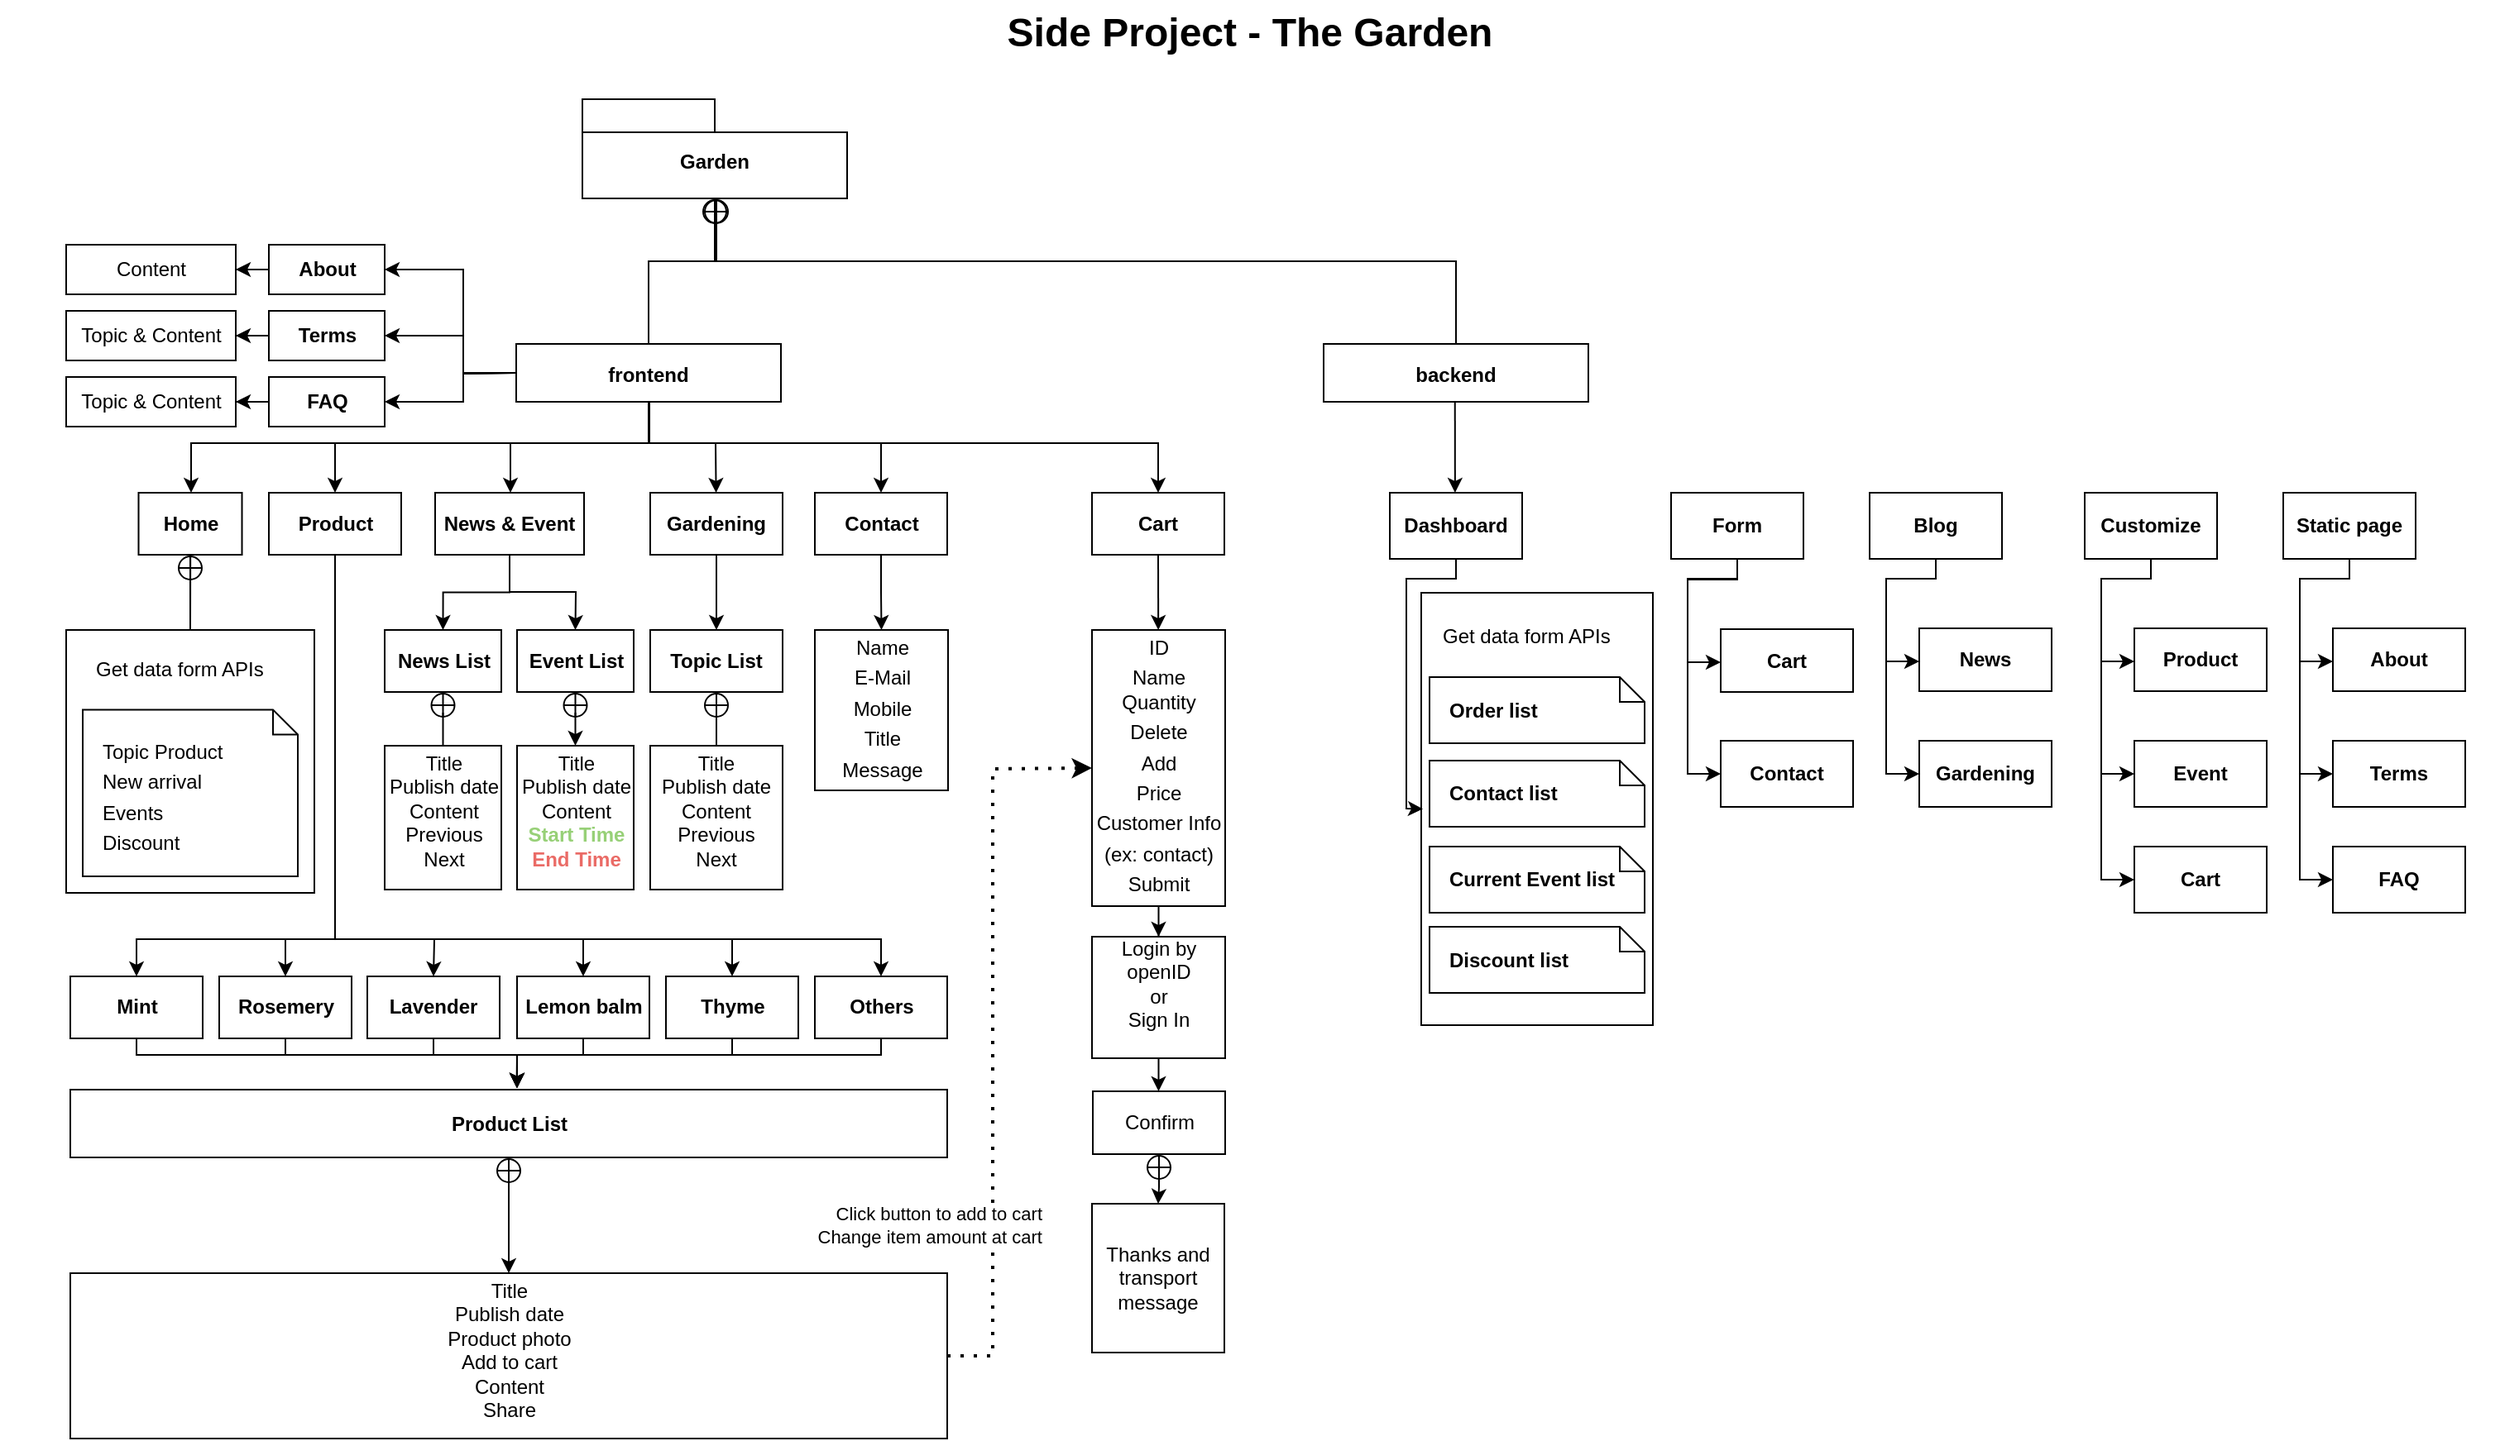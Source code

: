 <mxfile version="20.8.5" type="github">
  <diagram name="Page-1" id="929967ad-93f9-6ef4-fab6-5d389245f69c">
    <mxGraphModel dx="1272" dy="704" grid="1" gridSize="10" guides="1" tooltips="1" connect="1" arrows="1" fold="1" page="1" pageScale="1.5" pageWidth="1169" pageHeight="826" background="none" math="0" shadow="0">
      <root>
        <mxCell id="0" style=";html=1;" />
        <mxCell id="1" style=";html=1;" parent="0" />
        <mxCell id="c9Z2P-Aph-3SfG2yVZ---110" value="" style="rounded=0;whiteSpace=wrap;html=1;fontColor=#000000;" vertex="1" parent="1">
          <mxGeometry x="979" y="398.5" width="140" height="261.5" as="geometry" />
        </mxCell>
        <mxCell id="1672d66443f91eb5-2" value="&lt;br&gt;Garden" style="shape=folder;tabWidth=80;tabHeight=20;tabPosition=left;strokeWidth=1;html=1;whiteSpace=wrap;align=center;fontSize=12;fontStyle=1" parent="1" vertex="1">
          <mxGeometry x="472" y="100" width="160" height="60" as="geometry" />
        </mxCell>
        <mxCell id="1672d66443f91eb5-13" style="edgeStyle=orthogonalEdgeStyle;rounded=0;html=1;jettySize=auto;orthogonalLoop=1;endArrow=circlePlus;endFill=0;" parent="1" source="1672d66443f91eb5-4" target="1672d66443f91eb5-2" edge="1">
          <mxGeometry relative="1" as="geometry">
            <Array as="points">
              <mxPoint x="512" y="198" />
              <mxPoint x="552" y="198" />
            </Array>
          </mxGeometry>
        </mxCell>
        <mxCell id="c9Z2P-Aph-3SfG2yVZ---2" value="" style="edgeStyle=orthogonalEdgeStyle;rounded=0;orthogonalLoop=1;jettySize=auto;html=1;" edge="1" parent="1" target="c9Z2P-Aph-3SfG2yVZ---1">
          <mxGeometry relative="1" as="geometry">
            <mxPoint x="515" y="283" as="sourcePoint" />
            <Array as="points">
              <mxPoint x="512.5" y="283" />
              <mxPoint x="512.5" y="308" />
              <mxPoint x="235.5" y="308" />
            </Array>
          </mxGeometry>
        </mxCell>
        <mxCell id="c9Z2P-Aph-3SfG2yVZ---4" value="" style="edgeStyle=orthogonalEdgeStyle;rounded=0;orthogonalLoop=1;jettySize=auto;html=1;" edge="1" parent="1" source="1672d66443f91eb5-4" target="c9Z2P-Aph-3SfG2yVZ---3">
          <mxGeometry relative="1" as="geometry">
            <Array as="points">
              <mxPoint x="512.5" y="308" />
              <mxPoint x="322.5" y="308" />
            </Array>
          </mxGeometry>
        </mxCell>
        <mxCell id="c9Z2P-Aph-3SfG2yVZ---10" value="" style="edgeStyle=orthogonalEdgeStyle;rounded=0;orthogonalLoop=1;jettySize=auto;html=1;entryX=0.5;entryY=0;entryDx=0;entryDy=0;" edge="1" parent="1" target="c9Z2P-Aph-3SfG2yVZ---5">
          <mxGeometry relative="1" as="geometry">
            <mxPoint x="512" y="259" as="sourcePoint" />
            <mxPoint x="417.5" y="319" as="targetPoint" />
            <Array as="points">
              <mxPoint x="511.5" y="308" />
              <mxPoint x="428.5" y="308" />
              <mxPoint x="428.5" y="338" />
            </Array>
          </mxGeometry>
        </mxCell>
        <mxCell id="c9Z2P-Aph-3SfG2yVZ---73" value="" style="edgeStyle=orthogonalEdgeStyle;rounded=0;orthogonalLoop=1;jettySize=auto;html=1;fontColor=#EA6B66;startArrow=none;startFill=0;endArrow=classic;endFill=1;" edge="1" parent="1" source="1672d66443f91eb5-4" target="c9Z2P-Aph-3SfG2yVZ---72">
          <mxGeometry relative="1" as="geometry">
            <Array as="points">
              <mxPoint x="400" y="265" />
              <mxPoint x="400" y="203" />
            </Array>
          </mxGeometry>
        </mxCell>
        <mxCell id="1672d66443f91eb5-4" value="&lt;p&gt;frontend&lt;/p&gt;" style="shape=rect;html=1;overflow=fill;whiteSpace=wrap;align=center;fontStyle=1" parent="1" vertex="1">
          <mxGeometry x="432" y="248" width="160" height="35" as="geometry" />
        </mxCell>
        <mxCell id="1672d66443f91eb5-15" style="edgeStyle=orthogonalEdgeStyle;rounded=0;html=1;endArrow=circlePlus;endFill=0;jettySize=auto;orthogonalLoop=1;exitX=0.5;exitY=0;exitDx=0;exitDy=0;" parent="1" source="1672d66443f91eb5-5" target="1672d66443f91eb5-2" edge="1">
          <mxGeometry relative="1" as="geometry">
            <Array as="points">
              <mxPoint x="1000" y="198" />
              <mxPoint x="553" y="198" />
            </Array>
          </mxGeometry>
        </mxCell>
        <mxCell id="1672d66443f91eb5-5" value="&lt;p&gt;backend&lt;/p&gt;" style="shape=rect;html=1;overflow=fill;whiteSpace=wrap;align=center;fontStyle=1" parent="1" vertex="1">
          <mxGeometry x="920" y="248" width="160" height="35" as="geometry" />
        </mxCell>
        <mxCell id="1672d66443f91eb5-14" style="edgeStyle=orthogonalEdgeStyle;rounded=0;html=1;endArrow=circlePlus;endFill=0;jettySize=auto;orthogonalLoop=1;entryX=0.5;entryY=1;entryDx=0;entryDy=0;exitX=0.5;exitY=0;exitDx=0;exitDy=0;" parent="1" source="1672d66443f91eb5-10" target="c9Z2P-Aph-3SfG2yVZ---1" edge="1">
          <mxGeometry relative="1" as="geometry">
            <Array as="points">
              <mxPoint x="235.5" y="388" />
            </Array>
          </mxGeometry>
        </mxCell>
        <mxCell id="c9Z2P-Aph-3SfG2yVZ---13" value="" style="edgeStyle=orthogonalEdgeStyle;rounded=0;orthogonalLoop=1;jettySize=auto;html=1;endArrow=none;endFill=0;" edge="1" parent="1" source="1672d66443f91eb5-10" target="c9Z2P-Aph-3SfG2yVZ---1">
          <mxGeometry relative="1" as="geometry" />
        </mxCell>
        <mxCell id="1672d66443f91eb5-10" value="&lt;p style=&quot;margin: 0px ; margin-top: 4px ; text-align: center&quot;&gt;&lt;br&gt;&lt;/p&gt;" style="shape=rect;html=1;overflow=fill;whiteSpace=wrap;" parent="1" vertex="1">
          <mxGeometry x="160" y="421" width="150" height="159" as="geometry" />
        </mxCell>
        <mxCell id="1672d66443f91eb5-11" value="&lt;b&gt;Contact list&lt;/b&gt;" style="shape=note;size=15;align=left;spacingLeft=10;html=1;whiteSpace=wrap;strokeWidth=1;fontSize=12;" parent="1" vertex="1">
          <mxGeometry x="984" y="500" width="130" height="40" as="geometry" />
        </mxCell>
        <mxCell id="1672d66443f91eb5-12" value="&lt;b&gt;Order list&lt;/b&gt;" style="shape=note;size=15;align=left;spacingLeft=10;html=1;whiteSpace=wrap;strokeWidth=1;fontSize=12;" parent="1" vertex="1">
          <mxGeometry x="984" y="449.5" width="130" height="40" as="geometry" />
        </mxCell>
        <mxCell id="1672d66443f91eb5-23" value="Side Project - The Garden" style="text;strokeColor=none;fillColor=none;html=1;fontSize=24;fontStyle=1;verticalAlign=middle;align=center;" parent="1" vertex="1">
          <mxGeometry x="120" y="40" width="1510" height="40" as="geometry" />
        </mxCell>
        <mxCell id="c9Z2P-Aph-3SfG2yVZ---14" value="" style="edgeStyle=orthogonalEdgeStyle;rounded=0;orthogonalLoop=1;jettySize=auto;html=1;endArrow=none;endFill=0;" edge="1" parent="1" source="c9Z2P-Aph-3SfG2yVZ---1" target="1672d66443f91eb5-10">
          <mxGeometry relative="1" as="geometry" />
        </mxCell>
        <mxCell id="c9Z2P-Aph-3SfG2yVZ---1" value="Home" style="whiteSpace=wrap;html=1;fontStyle=1;" vertex="1" parent="1">
          <mxGeometry x="203.75" y="338" width="62.5" height="37.5" as="geometry" />
        </mxCell>
        <mxCell id="c9Z2P-Aph-3SfG2yVZ---3" value="Product" style="whiteSpace=wrap;html=1;fontStyle=1;" vertex="1" parent="1">
          <mxGeometry x="282.5" y="338" width="80" height="37.5" as="geometry" />
        </mxCell>
        <mxCell id="c9Z2P-Aph-3SfG2yVZ---23" value="" style="edgeStyle=orthogonalEdgeStyle;rounded=0;orthogonalLoop=1;jettySize=auto;html=1;startArrow=none;startFill=0;endArrow=classic;endFill=1;entryX=0.5;entryY=0;entryDx=0;entryDy=0;" edge="1" parent="1" source="c9Z2P-Aph-3SfG2yVZ---5" target="c9Z2P-Aph-3SfG2yVZ---21">
          <mxGeometry relative="1" as="geometry" />
        </mxCell>
        <mxCell id="c9Z2P-Aph-3SfG2yVZ---5" value="&lt;b&gt;News &amp;amp; Event&lt;/b&gt;" style="rounded=0;whiteSpace=wrap;html=1;" vertex="1" parent="1">
          <mxGeometry x="383" y="338" width="90" height="37.5" as="geometry" />
        </mxCell>
        <mxCell id="c9Z2P-Aph-3SfG2yVZ---11" value="&lt;p style=&quot;margin: 4px 0px 0px;&quot;&gt;&lt;/p&gt;&lt;span style=&quot;background-color: initial;&quot;&gt;&lt;div style=&quot;text-align: center;&quot;&gt;&lt;span style=&quot;background-color: initial;&quot;&gt;Title&lt;/span&gt;&lt;/div&gt;&lt;/span&gt;&lt;span style=&quot;background-color: initial;&quot;&gt;&lt;div style=&quot;text-align: center;&quot;&gt;&lt;span style=&quot;background-color: initial;&quot;&gt;Publish date&lt;/span&gt;&lt;/div&gt;&lt;/span&gt;&lt;span style=&quot;background-color: initial;&quot;&gt;&lt;div style=&quot;text-align: center;&quot;&gt;&lt;span style=&quot;background-color: initial;&quot;&gt;Content&lt;/span&gt;&lt;/div&gt;&lt;/span&gt;&lt;div style=&quot;text-align: center;&quot;&gt;Previous&lt;br&gt;&lt;/div&gt;&lt;div style=&quot;text-align: center;&quot;&gt;Next&lt;br&gt;&lt;/div&gt;&lt;p&gt;&lt;/p&gt;" style="shape=rect;html=1;overflow=fill;whiteSpace=wrap;align=left;" vertex="1" parent="1">
          <mxGeometry x="352.5" y="491" width="70.5" height="87" as="geometry" />
        </mxCell>
        <mxCell id="c9Z2P-Aph-3SfG2yVZ---17" value="&lt;b&gt;Gardening&lt;/b&gt;" style="rounded=0;whiteSpace=wrap;html=1;" vertex="1" parent="1">
          <mxGeometry x="513" y="338" width="80" height="37.5" as="geometry" />
        </mxCell>
        <mxCell id="c9Z2P-Aph-3SfG2yVZ---25" value="" style="edgeStyle=orthogonalEdgeStyle;rounded=0;orthogonalLoop=1;jettySize=auto;html=1;startArrow=circlePlus;startFill=0;endArrow=none;endFill=0;" edge="1" parent="1" source="c9Z2P-Aph-3SfG2yVZ---21" target="c9Z2P-Aph-3SfG2yVZ---11">
          <mxGeometry relative="1" as="geometry" />
        </mxCell>
        <mxCell id="c9Z2P-Aph-3SfG2yVZ---21" value="&lt;b&gt;News List&lt;/b&gt;" style="rounded=0;whiteSpace=wrap;html=1;" vertex="1" parent="1">
          <mxGeometry x="352.5" y="421" width="70.5" height="37.5" as="geometry" />
        </mxCell>
        <mxCell id="c9Z2P-Aph-3SfG2yVZ---36" value="" style="edgeStyle=orthogonalEdgeStyle;rounded=0;orthogonalLoop=1;jettySize=auto;html=1;startArrow=circlePlus;startFill=0;endArrow=classic;endFill=1;" edge="1" parent="1" source="c9Z2P-Aph-3SfG2yVZ---22" target="c9Z2P-Aph-3SfG2yVZ---35">
          <mxGeometry relative="1" as="geometry" />
        </mxCell>
        <mxCell id="c9Z2P-Aph-3SfG2yVZ---22" value="&lt;b&gt;Event List&lt;/b&gt;" style="rounded=0;whiteSpace=wrap;html=1;" vertex="1" parent="1">
          <mxGeometry x="432.5" y="421" width="70.5" height="37.5" as="geometry" />
        </mxCell>
        <mxCell id="c9Z2P-Aph-3SfG2yVZ---24" value="" style="endArrow=classic;html=1;rounded=0;exitX=0.5;exitY=1;exitDx=0;exitDy=0;entryX=0.5;entryY=0;entryDx=0;entryDy=0;" edge="1" parent="1" target="c9Z2P-Aph-3SfG2yVZ---22">
          <mxGeometry width="50" height="50" relative="1" as="geometry">
            <mxPoint x="428" y="379.5" as="sourcePoint" />
            <mxPoint x="583" y="408" as="targetPoint" />
            <Array as="points">
              <mxPoint x="428" y="398" />
              <mxPoint x="468" y="398" />
            </Array>
          </mxGeometry>
        </mxCell>
        <mxCell id="c9Z2P-Aph-3SfG2yVZ---63" value="" style="edgeStyle=orthogonalEdgeStyle;rounded=0;orthogonalLoop=1;jettySize=auto;html=1;fontColor=#EA6B66;startArrow=none;startFill=0;endArrow=classic;endFill=1;" edge="1" parent="1" source="c9Z2P-Aph-3SfG2yVZ---27" target="c9Z2P-Aph-3SfG2yVZ---62">
          <mxGeometry relative="1" as="geometry" />
        </mxCell>
        <mxCell id="c9Z2P-Aph-3SfG2yVZ---27" value="&lt;b&gt;Contact&lt;/b&gt;" style="rounded=0;whiteSpace=wrap;html=1;" vertex="1" parent="1">
          <mxGeometry x="612.5" y="338" width="80" height="37.5" as="geometry" />
        </mxCell>
        <mxCell id="c9Z2P-Aph-3SfG2yVZ---30" value="&lt;b&gt;Mint&lt;/b&gt;" style="rounded=0;whiteSpace=wrap;html=1;" vertex="1" parent="1">
          <mxGeometry x="162.5" y="630.5" width="80" height="37.5" as="geometry" />
        </mxCell>
        <mxCell id="c9Z2P-Aph-3SfG2yVZ---31" value="" style="endArrow=classic;html=1;rounded=0;endFill=1;entryX=0.5;entryY=0;entryDx=0;entryDy=0;" edge="1" parent="1" target="c9Z2P-Aph-3SfG2yVZ---30">
          <mxGeometry width="50" height="50" relative="1" as="geometry">
            <mxPoint x="322.5" y="378" as="sourcePoint" />
            <mxPoint x="512.5" y="708" as="targetPoint" />
            <Array as="points">
              <mxPoint x="322.5" y="608" />
              <mxPoint x="202.5" y="608" />
            </Array>
          </mxGeometry>
        </mxCell>
        <mxCell id="c9Z2P-Aph-3SfG2yVZ---33" value="&lt;b&gt;Rosemery&lt;/b&gt;" style="rounded=0;whiteSpace=wrap;html=1;" vertex="1" parent="1">
          <mxGeometry x="252.5" y="630.5" width="80" height="37.5" as="geometry" />
        </mxCell>
        <mxCell id="c9Z2P-Aph-3SfG2yVZ---34" value="&lt;b&gt;Lavender&lt;/b&gt;" style="rounded=0;whiteSpace=wrap;html=1;" vertex="1" parent="1">
          <mxGeometry x="342" y="630.5" width="80" height="37.5" as="geometry" />
        </mxCell>
        <mxCell id="c9Z2P-Aph-3SfG2yVZ---35" value="&lt;p style=&quot;margin: 4px 0px 0px;&quot;&gt;&lt;/p&gt;&lt;span style=&quot;background-color: initial;&quot;&gt;&lt;div style=&quot;text-align: center;&quot;&gt;&lt;span style=&quot;background-color: initial;&quot;&gt;Title&lt;/span&gt;&lt;/div&gt;&lt;/span&gt;&lt;span style=&quot;background-color: initial;&quot;&gt;&lt;div style=&quot;text-align: center;&quot;&gt;&lt;span style=&quot;background-color: initial;&quot;&gt;Publish date&lt;/span&gt;&lt;/div&gt;&lt;/span&gt;&lt;span style=&quot;background-color: initial;&quot;&gt;&lt;div style=&quot;text-align: center;&quot;&gt;&lt;span style=&quot;background-color: initial;&quot;&gt;Content&lt;/span&gt;&lt;/div&gt;&lt;/span&gt;&lt;div style=&quot;text-align: center;&quot;&gt;&lt;b&gt;&lt;font color=&quot;#97d077&quot;&gt;Start Time&lt;/font&gt;&lt;/b&gt;&lt;/div&gt;&lt;div style=&quot;text-align: center;&quot;&gt;&lt;font color=&quot;#ea6b66&quot;&gt;&lt;b&gt;End Time&lt;/b&gt;&lt;/font&gt;&lt;/div&gt;&lt;p&gt;&lt;/p&gt;" style="shape=rect;html=1;overflow=fill;whiteSpace=wrap;align=left;" vertex="1" parent="1">
          <mxGeometry x="432.5" y="491" width="70.5" height="87" as="geometry" />
        </mxCell>
        <mxCell id="c9Z2P-Aph-3SfG2yVZ---37" value="" style="endArrow=classic;html=1;rounded=0;entryX=0.5;entryY=0;entryDx=0;entryDy=0;" edge="1" parent="1" target="c9Z2P-Aph-3SfG2yVZ---33">
          <mxGeometry width="50" height="50" relative="1" as="geometry">
            <mxPoint x="322.5" y="378" as="sourcePoint" />
            <mxPoint x="422.5" y="488" as="targetPoint" />
            <Array as="points">
              <mxPoint x="322.5" y="608" />
              <mxPoint x="292.5" y="608" />
            </Array>
          </mxGeometry>
        </mxCell>
        <mxCell id="c9Z2P-Aph-3SfG2yVZ---38" value="&lt;b&gt;Lemon balm&lt;/b&gt;" style="rounded=0;whiteSpace=wrap;html=1;" vertex="1" parent="1">
          <mxGeometry x="432.5" y="630.5" width="80" height="37.5" as="geometry" />
        </mxCell>
        <mxCell id="c9Z2P-Aph-3SfG2yVZ---39" value="" style="endArrow=classic;html=1;rounded=0;fontColor=#EA6B66;exitX=0.5;exitY=1;exitDx=0;exitDy=0;entryX=0.5;entryY=0;entryDx=0;entryDy=0;" edge="1" parent="1" source="c9Z2P-Aph-3SfG2yVZ---3" target="c9Z2P-Aph-3SfG2yVZ---34">
          <mxGeometry width="50" height="50" relative="1" as="geometry">
            <mxPoint x="582.5" y="588" as="sourcePoint" />
            <mxPoint x="632.5" y="538" as="targetPoint" />
            <Array as="points">
              <mxPoint x="322.5" y="608" />
              <mxPoint x="382.5" y="608" />
            </Array>
          </mxGeometry>
        </mxCell>
        <mxCell id="c9Z2P-Aph-3SfG2yVZ---40" value="" style="endArrow=classic;html=1;rounded=0;fontColor=#EA6B66;entryX=0.5;entryY=0;entryDx=0;entryDy=0;exitX=0.5;exitY=1;exitDx=0;exitDy=0;" edge="1" parent="1" source="c9Z2P-Aph-3SfG2yVZ---3" target="c9Z2P-Aph-3SfG2yVZ---38">
          <mxGeometry width="50" height="50" relative="1" as="geometry">
            <mxPoint x="532.5" y="738" as="sourcePoint" />
            <mxPoint x="582.5" y="688" as="targetPoint" />
            <Array as="points">
              <mxPoint x="322.5" y="608" />
              <mxPoint x="472.5" y="608" />
            </Array>
          </mxGeometry>
        </mxCell>
        <mxCell id="c9Z2P-Aph-3SfG2yVZ---41" value="&lt;p style=&quot;margin: 4px 0px 0px;&quot;&gt;&lt;/p&gt;&lt;span style=&quot;background-color: initial;&quot;&gt;&lt;div style=&quot;text-align: center;&quot;&gt;&lt;span style=&quot;background-color: initial;&quot;&gt;Title&lt;/span&gt;&lt;/div&gt;&lt;/span&gt;&lt;span style=&quot;background-color: initial;&quot;&gt;&lt;div style=&quot;text-align: center;&quot;&gt;&lt;span style=&quot;background-color: initial;&quot;&gt;Publish date&lt;/span&gt;&lt;/div&gt;&lt;/span&gt;&lt;div style=&quot;border-color: var(--border-color); text-align: center;&quot;&gt;Product photo&lt;/div&gt;&lt;div style=&quot;border-color: var(--border-color); text-align: center;&quot;&gt;Add to cart&lt;/div&gt;&lt;span style=&quot;background-color: initial;&quot;&gt;&lt;div style=&quot;text-align: center;&quot;&gt;&lt;span style=&quot;background-color: initial;&quot;&gt;Content&lt;/span&gt;&lt;/div&gt;&lt;div style=&quot;text-align: center;&quot;&gt;&lt;span style=&quot;background-color: initial;&quot;&gt;Share&lt;/span&gt;&lt;/div&gt;&lt;/span&gt;&lt;p&gt;&lt;/p&gt;" style="shape=rect;html=1;overflow=fill;whiteSpace=wrap;align=left;" vertex="1" parent="1">
          <mxGeometry x="162.5" y="810" width="530" height="100" as="geometry" />
        </mxCell>
        <mxCell id="c9Z2P-Aph-3SfG2yVZ---59" value="" style="edgeStyle=orthogonalEdgeStyle;rounded=0;orthogonalLoop=1;jettySize=auto;html=1;fontColor=#EA6B66;startArrow=circlePlus;startFill=0;endArrow=classic;endFill=1;" edge="1" parent="1" source="c9Z2P-Aph-3SfG2yVZ---42" target="c9Z2P-Aph-3SfG2yVZ---41">
          <mxGeometry relative="1" as="geometry" />
        </mxCell>
        <mxCell id="c9Z2P-Aph-3SfG2yVZ---42" value="&lt;b&gt;Product List&lt;/b&gt;" style="rounded=0;whiteSpace=wrap;html=1;" vertex="1" parent="1">
          <mxGeometry x="162.5" y="699" width="530" height="41" as="geometry" />
        </mxCell>
        <mxCell id="c9Z2P-Aph-3SfG2yVZ---43" value="" style="endArrow=classic;html=1;rounded=0;fontColor=#EA6B66;exitX=0.5;exitY=1;exitDx=0;exitDy=0;" edge="1" parent="1" source="c9Z2P-Aph-3SfG2yVZ---30">
          <mxGeometry width="50" height="50" relative="1" as="geometry">
            <mxPoint x="562.5" y="618" as="sourcePoint" />
            <mxPoint x="432.5" y="698" as="targetPoint" />
            <Array as="points">
              <mxPoint x="202.5" y="678" />
              <mxPoint x="432.5" y="678" />
            </Array>
          </mxGeometry>
        </mxCell>
        <mxCell id="c9Z2P-Aph-3SfG2yVZ---44" value="" style="endArrow=classic;html=1;rounded=0;fontColor=#EA6B66;exitX=0.5;exitY=1;exitDx=0;exitDy=0;" edge="1" parent="1" source="c9Z2P-Aph-3SfG2yVZ---33">
          <mxGeometry width="50" height="50" relative="1" as="geometry">
            <mxPoint x="632.5" y="598" as="sourcePoint" />
            <mxPoint x="432.5" y="698" as="targetPoint" />
            <Array as="points">
              <mxPoint x="292.5" y="678" />
              <mxPoint x="432.5" y="678" />
            </Array>
          </mxGeometry>
        </mxCell>
        <mxCell id="c9Z2P-Aph-3SfG2yVZ---45" value="&lt;b&gt;Thyme&lt;/b&gt;" style="rounded=0;whiteSpace=wrap;html=1;" vertex="1" parent="1">
          <mxGeometry x="522.5" y="630.5" width="80" height="37.5" as="geometry" />
        </mxCell>
        <mxCell id="c9Z2P-Aph-3SfG2yVZ---46" value="&lt;b&gt;Others&lt;/b&gt;" style="rounded=0;whiteSpace=wrap;html=1;" vertex="1" parent="1">
          <mxGeometry x="612.5" y="630.5" width="80" height="37.5" as="geometry" />
        </mxCell>
        <mxCell id="c9Z2P-Aph-3SfG2yVZ---47" value="" style="endArrow=classic;html=1;rounded=0;fontColor=#EA6B66;exitX=0.5;exitY=1;exitDx=0;exitDy=0;" edge="1" parent="1" source="c9Z2P-Aph-3SfG2yVZ---34">
          <mxGeometry width="50" height="50" relative="1" as="geometry">
            <mxPoint x="382.5" y="668" as="sourcePoint" />
            <mxPoint x="432.5" y="698" as="targetPoint" />
            <Array as="points">
              <mxPoint x="382" y="678" />
              <mxPoint x="432.5" y="678" />
            </Array>
          </mxGeometry>
        </mxCell>
        <mxCell id="c9Z2P-Aph-3SfG2yVZ---48" value="" style="endArrow=classic;html=1;rounded=0;fontColor=#EA6B66;exitX=0.5;exitY=1;exitDx=0;exitDy=0;" edge="1" parent="1" source="c9Z2P-Aph-3SfG2yVZ---38">
          <mxGeometry width="50" height="50" relative="1" as="geometry">
            <mxPoint x="932.5" y="728" as="sourcePoint" />
            <mxPoint x="432.5" y="698" as="targetPoint" />
            <Array as="points">
              <mxPoint x="472.5" y="678" />
              <mxPoint x="432.5" y="678" />
            </Array>
          </mxGeometry>
        </mxCell>
        <mxCell id="c9Z2P-Aph-3SfG2yVZ---49" value="" style="endArrow=classic;html=1;rounded=0;fontColor=#EA6B66;exitX=0.5;exitY=1;exitDx=0;exitDy=0;entryX=0.509;entryY=-0.027;entryDx=0;entryDy=0;entryPerimeter=0;" edge="1" parent="1" source="c9Z2P-Aph-3SfG2yVZ---45" target="c9Z2P-Aph-3SfG2yVZ---42">
          <mxGeometry width="50" height="50" relative="1" as="geometry">
            <mxPoint x="562.5" y="728" as="sourcePoint" />
            <mxPoint x="612.5" y="678" as="targetPoint" />
            <Array as="points">
              <mxPoint x="562.5" y="678" />
              <mxPoint x="432.5" y="678" />
            </Array>
          </mxGeometry>
        </mxCell>
        <mxCell id="c9Z2P-Aph-3SfG2yVZ---50" value="" style="endArrow=classic;html=1;rounded=0;fontColor=#EA6B66;exitX=0.5;exitY=1;exitDx=0;exitDy=0;" edge="1" parent="1" source="c9Z2P-Aph-3SfG2yVZ---46">
          <mxGeometry width="50" height="50" relative="1" as="geometry">
            <mxPoint x="652.5" y="668" as="sourcePoint" />
            <mxPoint x="432.5" y="698" as="targetPoint" />
            <Array as="points">
              <mxPoint x="652.5" y="678" />
              <mxPoint x="562.5" y="678" />
              <mxPoint x="432.5" y="678" />
            </Array>
          </mxGeometry>
        </mxCell>
        <mxCell id="c9Z2P-Aph-3SfG2yVZ---52" value="" style="endArrow=classic;html=1;rounded=0;fontColor=#EA6B66;exitX=0.5;exitY=1;exitDx=0;exitDy=0;entryX=0.5;entryY=0;entryDx=0;entryDy=0;" edge="1" parent="1" source="c9Z2P-Aph-3SfG2yVZ---3" target="c9Z2P-Aph-3SfG2yVZ---45">
          <mxGeometry width="50" height="50" relative="1" as="geometry">
            <mxPoint x="652.5" y="568" as="sourcePoint" />
            <mxPoint x="702.5" y="518" as="targetPoint" />
            <Array as="points">
              <mxPoint x="322.5" y="608" />
              <mxPoint x="562.5" y="608" />
            </Array>
          </mxGeometry>
        </mxCell>
        <mxCell id="c9Z2P-Aph-3SfG2yVZ---53" value="" style="endArrow=classic;html=1;rounded=0;fontColor=#EA6B66;exitX=0.5;exitY=1;exitDx=0;exitDy=0;entryX=0.5;entryY=0;entryDx=0;entryDy=0;" edge="1" parent="1" source="c9Z2P-Aph-3SfG2yVZ---3" target="c9Z2P-Aph-3SfG2yVZ---46">
          <mxGeometry width="50" height="50" relative="1" as="geometry">
            <mxPoint x="772.5" y="598" as="sourcePoint" />
            <mxPoint x="822.5" y="548" as="targetPoint" />
            <Array as="points">
              <mxPoint x="322.5" y="608" />
              <mxPoint x="652.5" y="608" />
            </Array>
          </mxGeometry>
        </mxCell>
        <mxCell id="c9Z2P-Aph-3SfG2yVZ---54" value="&lt;p style=&quot;margin: 4px 0px 0px;&quot;&gt;&lt;/p&gt;&lt;span style=&quot;background-color: initial;&quot;&gt;&lt;div style=&quot;text-align: center;&quot;&gt;&lt;span style=&quot;background-color: initial;&quot;&gt;Title&lt;/span&gt;&lt;/div&gt;&lt;/span&gt;&lt;span style=&quot;background-color: initial;&quot;&gt;&lt;div style=&quot;text-align: center;&quot;&gt;&lt;span style=&quot;background-color: initial;&quot;&gt;Publish date&lt;/span&gt;&lt;/div&gt;&lt;/span&gt;&lt;span style=&quot;background-color: initial;&quot;&gt;&lt;div style=&quot;text-align: center;&quot;&gt;&lt;span style=&quot;background-color: initial;&quot;&gt;Content&lt;/span&gt;&lt;/div&gt;&lt;/span&gt;&lt;div style=&quot;text-align: center;&quot;&gt;Previous&lt;br&gt;&lt;/div&gt;&lt;div style=&quot;text-align: center;&quot;&gt;Next&lt;br&gt;&lt;/div&gt;&lt;p&gt;&lt;/p&gt;" style="shape=rect;html=1;overflow=fill;whiteSpace=wrap;align=left;" vertex="1" parent="1">
          <mxGeometry x="513" y="491" width="80" height="87" as="geometry" />
        </mxCell>
        <mxCell id="c9Z2P-Aph-3SfG2yVZ---55" value="" style="edgeStyle=orthogonalEdgeStyle;rounded=0;orthogonalLoop=1;jettySize=auto;html=1;startArrow=circlePlus;startFill=0;endArrow=none;endFill=0;" edge="1" parent="1" source="c9Z2P-Aph-3SfG2yVZ---56" target="c9Z2P-Aph-3SfG2yVZ---54">
          <mxGeometry relative="1" as="geometry" />
        </mxCell>
        <mxCell id="c9Z2P-Aph-3SfG2yVZ---56" value="&lt;b&gt;Topic List&lt;/b&gt;" style="rounded=0;whiteSpace=wrap;html=1;" vertex="1" parent="1">
          <mxGeometry x="513" y="421" width="80" height="37.5" as="geometry" />
        </mxCell>
        <mxCell id="c9Z2P-Aph-3SfG2yVZ---60" value="" style="endArrow=classic;html=1;rounded=0;fontColor=#EA6B66;exitX=0.5;exitY=1;exitDx=0;exitDy=0;entryX=0.5;entryY=0;entryDx=0;entryDy=0;" edge="1" parent="1" source="c9Z2P-Aph-3SfG2yVZ---17" target="c9Z2P-Aph-3SfG2yVZ---56">
          <mxGeometry width="50" height="50" relative="1" as="geometry">
            <mxPoint x="653" y="468" as="sourcePoint" />
            <mxPoint x="703" y="418" as="targetPoint" />
          </mxGeometry>
        </mxCell>
        <mxCell id="c9Z2P-Aph-3SfG2yVZ---61" value="" style="endArrow=classic;html=1;rounded=0;fontColor=#EA6B66;exitX=0.5;exitY=1;exitDx=0;exitDy=0;" edge="1" parent="1" source="1672d66443f91eb5-4" target="c9Z2P-Aph-3SfG2yVZ---17">
          <mxGeometry width="50" height="50" relative="1" as="geometry">
            <mxPoint x="672.5" y="488" as="sourcePoint" />
            <mxPoint x="722.5" y="438" as="targetPoint" />
            <Array as="points">
              <mxPoint x="512.5" y="308" />
              <mxPoint x="552.5" y="308" />
            </Array>
          </mxGeometry>
        </mxCell>
        <mxCell id="c9Z2P-Aph-3SfG2yVZ---62" value="&lt;p style=&quot;margin: 0px ; margin-top: 4px ; text-align: center&quot;&gt;Name&lt;/p&gt;&lt;p style=&quot;margin: 0px ; margin-top: 4px ; text-align: center&quot;&gt;E-Mail&lt;/p&gt;&lt;p style=&quot;margin: 0px ; margin-top: 4px ; text-align: center&quot;&gt;Mobile&lt;/p&gt;&lt;p style=&quot;margin: 0px ; margin-top: 4px ; text-align: center&quot;&gt;Title&lt;/p&gt;&lt;p style=&quot;margin: 0px ; margin-top: 4px ; text-align: center&quot;&gt;Message&lt;/p&gt;" style="shape=rect;html=1;overflow=fill;whiteSpace=wrap;" vertex="1" parent="1">
          <mxGeometry x="612.5" y="421" width="80.5" height="97" as="geometry" />
        </mxCell>
        <mxCell id="c9Z2P-Aph-3SfG2yVZ---64" value="" style="endArrow=classic;html=1;rounded=0;fontColor=#EA6B66;exitX=0.5;exitY=1;exitDx=0;exitDy=0;" edge="1" parent="1" source="1672d66443f91eb5-4" target="c9Z2P-Aph-3SfG2yVZ---27">
          <mxGeometry width="50" height="50" relative="1" as="geometry">
            <mxPoint x="722.5" y="578" as="sourcePoint" />
            <mxPoint x="772.5" y="528" as="targetPoint" />
            <Array as="points">
              <mxPoint x="512.5" y="308" />
              <mxPoint x="652.5" y="308" />
            </Array>
          </mxGeometry>
        </mxCell>
        <mxCell id="c9Z2P-Aph-3SfG2yVZ---65" value="&lt;b&gt;Cart&lt;/b&gt;" style="rounded=0;whiteSpace=wrap;html=1;" vertex="1" parent="1">
          <mxGeometry x="780" y="338" width="80" height="37.5" as="geometry" />
        </mxCell>
        <mxCell id="c9Z2P-Aph-3SfG2yVZ---68" value="" style="edgeStyle=orthogonalEdgeStyle;rounded=0;orthogonalLoop=1;jettySize=auto;html=1;fontColor=#EA6B66;startArrow=none;startFill=0;endArrow=classic;endFill=1;" edge="1" parent="1" source="c9Z2P-Aph-3SfG2yVZ---66" target="c9Z2P-Aph-3SfG2yVZ---67">
          <mxGeometry relative="1" as="geometry" />
        </mxCell>
        <mxCell id="c9Z2P-Aph-3SfG2yVZ---66" value="&lt;p style=&quot;margin: 0px ; margin-top: 4px ; text-align: center&quot;&gt;&lt;span style=&quot;background-color: initial;&quot;&gt;ID&lt;/span&gt;&lt;br&gt;&lt;/p&gt;&lt;p style=&quot;margin: 0px ; margin-top: 4px ; text-align: center&quot;&gt;&lt;/p&gt;Name&lt;br&gt;Quantity&lt;p style=&quot;margin: 0px ; margin-top: 4px ; text-align: center&quot;&gt;&lt;span style=&quot;background-color: initial;&quot;&gt;Delete&lt;/span&gt;&lt;br&gt;&lt;/p&gt;&lt;p style=&quot;margin: 0px ; margin-top: 4px ; text-align: center&quot;&gt;Add&lt;/p&gt;&lt;p style=&quot;margin: 0px ; margin-top: 4px ; text-align: center&quot;&gt;Price&lt;/p&gt;&lt;p style=&quot;margin: 0px ; margin-top: 4px ; text-align: center&quot;&gt;Customer Info&lt;/p&gt;&lt;p style=&quot;margin: 0px ; margin-top: 4px ; text-align: center&quot;&gt;(ex: contact)&lt;/p&gt;&lt;p style=&quot;margin: 0px ; margin-top: 4px ; text-align: center&quot;&gt;Submit&lt;/p&gt;" style="shape=rect;html=1;overflow=fill;whiteSpace=wrap;" vertex="1" parent="1">
          <mxGeometry x="780" y="421" width="80.5" height="167" as="geometry" />
        </mxCell>
        <mxCell id="c9Z2P-Aph-3SfG2yVZ---70" value="" style="edgeStyle=orthogonalEdgeStyle;rounded=0;orthogonalLoop=1;jettySize=auto;html=1;fontColor=#EA6B66;startArrow=none;startFill=0;endArrow=classic;endFill=1;" edge="1" parent="1" source="c9Z2P-Aph-3SfG2yVZ---67" target="c9Z2P-Aph-3SfG2yVZ---69">
          <mxGeometry relative="1" as="geometry" />
        </mxCell>
        <mxCell id="c9Z2P-Aph-3SfG2yVZ---67" value="Login by openID&lt;br style=&quot;border-color: var(--border-color);&quot;&gt;or&lt;br style=&quot;border-color: var(--border-color);&quot;&gt;Sign In" style="shape=rect;html=1;overflow=fill;whiteSpace=wrap;" vertex="1" parent="1">
          <mxGeometry x="780" y="606.5" width="80.5" height="73.5" as="geometry" />
        </mxCell>
        <mxCell id="c9Z2P-Aph-3SfG2yVZ---99" value="" style="edgeStyle=orthogonalEdgeStyle;rounded=0;orthogonalLoop=1;jettySize=auto;html=1;fontColor=#000000;startArrow=circlePlus;startFill=0;endArrow=classic;endFill=1;" edge="1" parent="1" source="c9Z2P-Aph-3SfG2yVZ---69" target="c9Z2P-Aph-3SfG2yVZ---98">
          <mxGeometry relative="1" as="geometry" />
        </mxCell>
        <mxCell id="c9Z2P-Aph-3SfG2yVZ---69" value="Confirm" style="whiteSpace=wrap;html=1;" vertex="1" parent="1">
          <mxGeometry x="780.5" y="700" width="80" height="38" as="geometry" />
        </mxCell>
        <mxCell id="c9Z2P-Aph-3SfG2yVZ---81" value="" style="edgeStyle=orthogonalEdgeStyle;rounded=0;orthogonalLoop=1;jettySize=auto;html=1;fontColor=#000000;startArrow=none;startFill=0;endArrow=classic;endFill=1;entryX=1;entryY=0.5;entryDx=0;entryDy=0;" edge="1" parent="1" source="c9Z2P-Aph-3SfG2yVZ---72" target="c9Z2P-Aph-3SfG2yVZ---77">
          <mxGeometry relative="1" as="geometry" />
        </mxCell>
        <mxCell id="c9Z2P-Aph-3SfG2yVZ---72" value="&lt;font color=&quot;#000000&quot;&gt;About&lt;/font&gt;" style="whiteSpace=wrap;html=1;fontStyle=1;fontColor=#EA6B66;" vertex="1" parent="1">
          <mxGeometry x="282.5" y="188" width="70" height="30" as="geometry" />
        </mxCell>
        <mxCell id="c9Z2P-Aph-3SfG2yVZ---82" value="" style="edgeStyle=orthogonalEdgeStyle;rounded=0;orthogonalLoop=1;jettySize=auto;html=1;fontColor=#000000;startArrow=none;startFill=0;endArrow=classic;endFill=1;entryX=1;entryY=0.5;entryDx=0;entryDy=0;" edge="1" parent="1" source="c9Z2P-Aph-3SfG2yVZ---74" target="c9Z2P-Aph-3SfG2yVZ---88">
          <mxGeometry relative="1" as="geometry">
            <mxPoint x="262.5" y="243" as="targetPoint" />
          </mxGeometry>
        </mxCell>
        <mxCell id="c9Z2P-Aph-3SfG2yVZ---74" value="&lt;font color=&quot;#000000&quot;&gt;Terms&lt;/font&gt;" style="whiteSpace=wrap;html=1;fontStyle=1;fontColor=#EA6B66;" vertex="1" parent="1">
          <mxGeometry x="282.5" y="228" width="70" height="30" as="geometry" />
        </mxCell>
        <mxCell id="c9Z2P-Aph-3SfG2yVZ---83" value="" style="edgeStyle=orthogonalEdgeStyle;rounded=0;orthogonalLoop=1;jettySize=auto;html=1;fontColor=#000000;startArrow=none;startFill=0;endArrow=classic;endFill=1;entryX=1;entryY=0.5;entryDx=0;entryDy=0;" edge="1" parent="1" source="c9Z2P-Aph-3SfG2yVZ---75" target="c9Z2P-Aph-3SfG2yVZ---76">
          <mxGeometry relative="1" as="geometry" />
        </mxCell>
        <mxCell id="c9Z2P-Aph-3SfG2yVZ---75" value="&lt;font color=&quot;#000000&quot;&gt;FAQ&lt;/font&gt;" style="whiteSpace=wrap;html=1;fontStyle=1;fontColor=#EA6B66;" vertex="1" parent="1">
          <mxGeometry x="282.5" y="268" width="70" height="30" as="geometry" />
        </mxCell>
        <mxCell id="c9Z2P-Aph-3SfG2yVZ---76" value="&lt;span style=&quot;border-color: var(--border-color);&quot;&gt;Topic &amp;amp; Content&lt;/span&gt;" style="rounded=0;whiteSpace=wrap;html=1;" vertex="1" parent="1">
          <mxGeometry x="160" y="268" width="102.5" height="30" as="geometry" />
        </mxCell>
        <mxCell id="c9Z2P-Aph-3SfG2yVZ---77" value="Content" style="rounded=0;whiteSpace=wrap;html=1;" vertex="1" parent="1">
          <mxGeometry x="160" y="188" width="102.5" height="30" as="geometry" />
        </mxCell>
        <mxCell id="c9Z2P-Aph-3SfG2yVZ---88" value="Topic &amp;amp; Content" style="rounded=0;whiteSpace=wrap;html=1;" vertex="1" parent="1">
          <mxGeometry x="160" y="228" width="102.5" height="30" as="geometry" />
        </mxCell>
        <mxCell id="c9Z2P-Aph-3SfG2yVZ---90" value="" style="endArrow=classic;html=1;rounded=0;fontColor=#000000;exitX=0.5;exitY=1;exitDx=0;exitDy=0;" edge="1" parent="1" source="c9Z2P-Aph-3SfG2yVZ---65" target="c9Z2P-Aph-3SfG2yVZ---66">
          <mxGeometry width="50" height="50" relative="1" as="geometry">
            <mxPoint x="918" y="538" as="sourcePoint" />
            <mxPoint x="968" y="488" as="targetPoint" />
          </mxGeometry>
        </mxCell>
        <mxCell id="c9Z2P-Aph-3SfG2yVZ---91" value="" style="endArrow=classic;dashed=1;html=1;dashPattern=1 3;strokeWidth=2;rounded=0;fontColor=#000000;exitX=1;exitY=0.5;exitDx=0;exitDy=0;endFill=1;entryX=0;entryY=0.5;entryDx=0;entryDy=0;" edge="1" parent="1" source="c9Z2P-Aph-3SfG2yVZ---41" target="c9Z2P-Aph-3SfG2yVZ---66">
          <mxGeometry width="50" height="50" relative="1" as="geometry">
            <mxPoint x="740" y="808" as="sourcePoint" />
            <mxPoint x="790" y="758" as="targetPoint" />
            <Array as="points">
              <mxPoint x="720" y="860" />
              <mxPoint x="720" y="505" />
            </Array>
          </mxGeometry>
        </mxCell>
        <mxCell id="c9Z2P-Aph-3SfG2yVZ---92" value="&lt;div&gt;Click button to add to cart&lt;/div&gt;&lt;div&gt;&lt;span style=&quot;font-size: 11px;&quot;&gt;Change item amount at cart&lt;/span&gt;&lt;/div&gt;" style="edgeLabel;html=1;align=right;verticalAlign=middle;resizable=0;points=[];fontColor=#000000;" vertex="1" connectable="0" parent="c9Z2P-Aph-3SfG2yVZ---91">
          <mxGeometry x="-0.814" y="5" relative="1" as="geometry">
            <mxPoint x="35" y="-66" as="offset" />
          </mxGeometry>
        </mxCell>
        <mxCell id="c9Z2P-Aph-3SfG2yVZ---93" value="" style="endArrow=classic;html=1;rounded=0;fontColor=#000000;exitX=0;exitY=0.5;exitDx=0;exitDy=0;entryX=1;entryY=0.5;entryDx=0;entryDy=0;" edge="1" parent="1" source="1672d66443f91eb5-4" target="c9Z2P-Aph-3SfG2yVZ---75">
          <mxGeometry width="50" height="50" relative="1" as="geometry">
            <mxPoint x="710" y="268" as="sourcePoint" />
            <mxPoint x="760" y="218" as="targetPoint" />
            <Array as="points">
              <mxPoint x="400" y="266" />
              <mxPoint x="400" y="283" />
            </Array>
          </mxGeometry>
        </mxCell>
        <mxCell id="c9Z2P-Aph-3SfG2yVZ---94" value="" style="endArrow=classic;html=1;rounded=0;fontColor=#000000;exitX=0;exitY=0.5;exitDx=0;exitDy=0;entryX=1;entryY=0.5;entryDx=0;entryDy=0;" edge="1" parent="1" source="1672d66443f91eb5-4" target="c9Z2P-Aph-3SfG2yVZ---74">
          <mxGeometry width="50" height="50" relative="1" as="geometry">
            <mxPoint x="420" y="228" as="sourcePoint" />
            <mxPoint x="470" y="178" as="targetPoint" />
            <Array as="points">
              <mxPoint x="400" y="266" />
              <mxPoint x="400" y="243" />
            </Array>
          </mxGeometry>
        </mxCell>
        <mxCell id="c9Z2P-Aph-3SfG2yVZ---96" value="Dashboard" style="whiteSpace=wrap;html=1;fontStyle=1;" vertex="1" parent="1">
          <mxGeometry x="960" y="338" width="80" height="40" as="geometry" />
        </mxCell>
        <mxCell id="c9Z2P-Aph-3SfG2yVZ---97" value="" style="endArrow=classic;html=1;rounded=0;fontColor=#000000;exitX=0.5;exitY=1;exitDx=0;exitDy=0;entryX=0.516;entryY=0;entryDx=0;entryDy=0;entryPerimeter=0;" edge="1" parent="1">
          <mxGeometry width="50" height="50" relative="1" as="geometry">
            <mxPoint x="999.38" y="283" as="sourcePoint" />
            <mxPoint x="999.44" y="338" as="targetPoint" />
          </mxGeometry>
        </mxCell>
        <mxCell id="c9Z2P-Aph-3SfG2yVZ---98" value="Thanks and transport message" style="whiteSpace=wrap;html=1;" vertex="1" parent="1">
          <mxGeometry x="780" y="768" width="80" height="90" as="geometry" />
        </mxCell>
        <mxCell id="c9Z2P-Aph-3SfG2yVZ---100" value="" style="endArrow=classic;html=1;rounded=0;fontColor=#000000;exitX=0.5;exitY=1;exitDx=0;exitDy=0;entryX=0.5;entryY=0;entryDx=0;entryDy=0;" edge="1" parent="1" source="1672d66443f91eb5-4" target="c9Z2P-Aph-3SfG2yVZ---65">
          <mxGeometry width="50" height="50" relative="1" as="geometry">
            <mxPoint x="810" y="358" as="sourcePoint" />
            <mxPoint x="860" y="308" as="targetPoint" />
            <Array as="points">
              <mxPoint x="512" y="308" />
              <mxPoint x="820" y="308" />
            </Array>
          </mxGeometry>
        </mxCell>
        <mxCell id="c9Z2P-Aph-3SfG2yVZ---103" value="&lt;b&gt;Current Event list&lt;/b&gt;" style="shape=note;size=15;align=left;spacingLeft=10;html=1;whiteSpace=wrap;strokeWidth=1;fontSize=12;" vertex="1" parent="1">
          <mxGeometry x="984" y="552" width="130" height="40" as="geometry" />
        </mxCell>
        <mxCell id="c9Z2P-Aph-3SfG2yVZ---104" value="&lt;b&gt;Discount list&lt;/b&gt;" style="shape=note;size=15;align=left;spacingLeft=10;html=1;whiteSpace=wrap;strokeWidth=1;fontSize=12;" vertex="1" parent="1">
          <mxGeometry x="984" y="600.5" width="130" height="40" as="geometry" />
        </mxCell>
        <mxCell id="c9Z2P-Aph-3SfG2yVZ---106" value="&lt;b style=&quot;border-color: var(--border-color); text-align: left;&quot;&gt;Static page&lt;/b&gt;" style="whiteSpace=wrap;html=1;fontStyle=1;" vertex="1" parent="1">
          <mxGeometry x="1500" y="338" width="80" height="40" as="geometry" />
        </mxCell>
        <mxCell id="c9Z2P-Aph-3SfG2yVZ---107" value="&lt;b style=&quot;border-color: var(--border-color); text-align: left;&quot;&gt;Form&lt;br&gt;&lt;/b&gt;" style="whiteSpace=wrap;html=1;fontStyle=1;" vertex="1" parent="1">
          <mxGeometry x="1130" y="338" width="80" height="40" as="geometry" />
        </mxCell>
        <mxCell id="c9Z2P-Aph-3SfG2yVZ---108" value="&lt;b style=&quot;border-color: var(--border-color); text-align: left;&quot;&gt;About&lt;/b&gt;" style="whiteSpace=wrap;html=1;fontStyle=1;" vertex="1" parent="1">
          <mxGeometry x="1530" y="420" width="80" height="38" as="geometry" />
        </mxCell>
        <mxCell id="c9Z2P-Aph-3SfG2yVZ---109" value="&lt;b style=&quot;border-color: var(--border-color); text-align: left;&quot;&gt;Terms&lt;/b&gt;" style="whiteSpace=wrap;html=1;fontStyle=1;" vertex="1" parent="1">
          <mxGeometry x="1530" y="488" width="80" height="40" as="geometry" />
        </mxCell>
        <mxCell id="c9Z2P-Aph-3SfG2yVZ---111" value="" style="endArrow=classic;html=1;rounded=0;fontColor=#000000;entryX=0;entryY=0.5;entryDx=0;entryDy=0;exitX=0.5;exitY=1;exitDx=0;exitDy=0;" edge="1" parent="1">
          <mxGeometry width="50" height="50" relative="1" as="geometry">
            <mxPoint x="1000" y="378.0" as="sourcePoint" />
            <mxPoint x="980" y="529.25" as="targetPoint" />
            <Array as="points">
              <mxPoint x="1000" y="390" />
              <mxPoint x="970" y="390" />
              <mxPoint x="970" y="529" />
            </Array>
          </mxGeometry>
        </mxCell>
        <mxCell id="c9Z2P-Aph-3SfG2yVZ---112" value="" style="endArrow=classic;html=1;rounded=0;fontColor=#000000;exitX=0.5;exitY=1;exitDx=0;exitDy=0;" edge="1" parent="1" source="c9Z2P-Aph-3SfG2yVZ---106">
          <mxGeometry width="50" height="50" relative="1" as="geometry">
            <mxPoint x="1500" y="620" as="sourcePoint" />
            <mxPoint x="1530" y="440" as="targetPoint" />
            <Array as="points">
              <mxPoint x="1540" y="390" />
              <mxPoint x="1510" y="390" />
              <mxPoint x="1510" y="440" />
            </Array>
          </mxGeometry>
        </mxCell>
        <mxCell id="c9Z2P-Aph-3SfG2yVZ---115" value="" style="endArrow=classic;html=1;rounded=0;fontColor=#000000;exitX=0.5;exitY=1;exitDx=0;exitDy=0;entryX=0;entryY=0.5;entryDx=0;entryDy=0;" edge="1" parent="1" target="c9Z2P-Aph-3SfG2yVZ---109">
          <mxGeometry width="50" height="50" relative="1" as="geometry">
            <mxPoint x="1540" y="378" as="sourcePoint" />
            <mxPoint x="1530" y="440" as="targetPoint" />
            <Array as="points">
              <mxPoint x="1540" y="390" />
              <mxPoint x="1510" y="390" />
              <mxPoint x="1510" y="508" />
            </Array>
          </mxGeometry>
        </mxCell>
        <mxCell id="c9Z2P-Aph-3SfG2yVZ---117" value="" style="endArrow=classic;html=1;rounded=0;fontColor=#000000;exitX=0.5;exitY=1;exitDx=0;exitDy=0;entryX=0;entryY=0.5;entryDx=0;entryDy=0;" edge="1" target="c9Z2P-Aph-3SfG2yVZ---118" parent="1" source="c9Z2P-Aph-3SfG2yVZ---106">
          <mxGeometry width="50" height="50" relative="1" as="geometry">
            <mxPoint x="1540" y="442.0" as="sourcePoint" />
            <mxPoint x="1530" y="504" as="targetPoint" />
            <Array as="points">
              <mxPoint x="1540" y="390" />
              <mxPoint x="1510" y="390" />
              <mxPoint x="1510" y="572" />
            </Array>
          </mxGeometry>
        </mxCell>
        <mxCell id="c9Z2P-Aph-3SfG2yVZ---118" value="&lt;b style=&quot;border-color: var(--border-color); text-align: left;&quot;&gt;FAQ&lt;/b&gt;" style="whiteSpace=wrap;html=1;fontStyle=1;" vertex="1" parent="1">
          <mxGeometry x="1530" y="552" width="80" height="40" as="geometry" />
        </mxCell>
        <mxCell id="c9Z2P-Aph-3SfG2yVZ---121" value="&lt;b style=&quot;border-color: var(--border-color); text-align: left;&quot;&gt;Cart&lt;/b&gt;" style="whiteSpace=wrap;html=1;fontStyle=1;" vertex="1" parent="1">
          <mxGeometry x="1160" y="420.5" width="80" height="38" as="geometry" />
        </mxCell>
        <mxCell id="c9Z2P-Aph-3SfG2yVZ---122" value="" style="endArrow=classic;html=1;rounded=0;fontColor=#000000;exitX=0.5;exitY=1;exitDx=0;exitDy=0;" edge="1" parent="1">
          <mxGeometry width="50" height="50" relative="1" as="geometry">
            <mxPoint x="1170" y="378.5" as="sourcePoint" />
            <mxPoint x="1160" y="440.5" as="targetPoint" />
            <Array as="points">
              <mxPoint x="1170" y="390.5" />
              <mxPoint x="1140" y="390.5" />
              <mxPoint x="1140" y="440.5" />
            </Array>
          </mxGeometry>
        </mxCell>
        <mxCell id="c9Z2P-Aph-3SfG2yVZ---123" value="&lt;b style=&quot;border-color: var(--border-color); text-align: left;&quot;&gt;Contact&lt;/b&gt;" style="whiteSpace=wrap;html=1;fontStyle=1;" vertex="1" parent="1">
          <mxGeometry x="1160" y="488" width="80" height="40" as="geometry" />
        </mxCell>
        <mxCell id="c9Z2P-Aph-3SfG2yVZ---124" value="" style="endArrow=classic;html=1;rounded=0;fontColor=#000000;exitX=0.5;exitY=1;exitDx=0;exitDy=0;entryX=0;entryY=0.5;entryDx=0;entryDy=0;" edge="1" parent="1" target="c9Z2P-Aph-3SfG2yVZ---123">
          <mxGeometry width="50" height="50" relative="1" as="geometry">
            <mxPoint x="1170" y="378" as="sourcePoint" />
            <mxPoint x="1160" y="440" as="targetPoint" />
            <Array as="points">
              <mxPoint x="1170" y="390" />
              <mxPoint x="1140" y="390" />
              <mxPoint x="1140" y="508" />
            </Array>
          </mxGeometry>
        </mxCell>
        <mxCell id="c9Z2P-Aph-3SfG2yVZ---125" value="&lt;b style=&quot;border-color: var(--border-color); text-align: left;&quot;&gt;Blog&lt;/b&gt;" style="whiteSpace=wrap;html=1;fontStyle=1;" vertex="1" parent="1">
          <mxGeometry x="1250" y="338" width="80" height="40" as="geometry" />
        </mxCell>
        <mxCell id="c9Z2P-Aph-3SfG2yVZ---126" value="&lt;b style=&quot;border-color: var(--border-color); text-align: left;&quot;&gt;News&lt;/b&gt;" style="whiteSpace=wrap;html=1;fontStyle=1;" vertex="1" parent="1">
          <mxGeometry x="1280" y="420" width="80" height="38" as="geometry" />
        </mxCell>
        <mxCell id="c9Z2P-Aph-3SfG2yVZ---127" value="&lt;b style=&quot;border-color: var(--border-color); text-align: left;&quot;&gt;Gardening&lt;/b&gt;" style="whiteSpace=wrap;html=1;fontStyle=1;" vertex="1" parent="1">
          <mxGeometry x="1280" y="488" width="80" height="40" as="geometry" />
        </mxCell>
        <mxCell id="c9Z2P-Aph-3SfG2yVZ---128" value="" style="endArrow=classic;html=1;rounded=0;fontColor=#000000;exitX=0.5;exitY=1;exitDx=0;exitDy=0;" edge="1" parent="1" source="c9Z2P-Aph-3SfG2yVZ---125">
          <mxGeometry width="50" height="50" relative="1" as="geometry">
            <mxPoint x="1250" y="620" as="sourcePoint" />
            <mxPoint x="1280" y="440" as="targetPoint" />
            <Array as="points">
              <mxPoint x="1290" y="390" />
              <mxPoint x="1260" y="390" />
              <mxPoint x="1260" y="440" />
            </Array>
          </mxGeometry>
        </mxCell>
        <mxCell id="c9Z2P-Aph-3SfG2yVZ---129" value="" style="endArrow=classic;html=1;rounded=0;fontColor=#000000;exitX=0.5;exitY=1;exitDx=0;exitDy=0;entryX=0;entryY=0.5;entryDx=0;entryDy=0;" edge="1" parent="1" target="c9Z2P-Aph-3SfG2yVZ---127">
          <mxGeometry width="50" height="50" relative="1" as="geometry">
            <mxPoint x="1290" y="378" as="sourcePoint" />
            <mxPoint x="1280" y="440" as="targetPoint" />
            <Array as="points">
              <mxPoint x="1290" y="390" />
              <mxPoint x="1260" y="390" />
              <mxPoint x="1260" y="508" />
            </Array>
          </mxGeometry>
        </mxCell>
        <mxCell id="c9Z2P-Aph-3SfG2yVZ---137" value="&lt;b style=&quot;border-color: var(--border-color); text-align: left;&quot;&gt;Customize&lt;/b&gt;" style="whiteSpace=wrap;html=1;fontStyle=1;" vertex="1" parent="1">
          <mxGeometry x="1380" y="338" width="80" height="40" as="geometry" />
        </mxCell>
        <mxCell id="c9Z2P-Aph-3SfG2yVZ---138" value="&lt;b style=&quot;border-color: var(--border-color); text-align: left;&quot;&gt;Product&lt;br&gt;&lt;/b&gt;" style="whiteSpace=wrap;html=1;fontStyle=1;" vertex="1" parent="1">
          <mxGeometry x="1410" y="420" width="80" height="38" as="geometry" />
        </mxCell>
        <mxCell id="c9Z2P-Aph-3SfG2yVZ---139" value="&lt;b style=&quot;border-color: var(--border-color); text-align: left;&quot;&gt;Event&lt;/b&gt;" style="whiteSpace=wrap;html=1;fontStyle=1;" vertex="1" parent="1">
          <mxGeometry x="1410" y="488" width="80" height="40" as="geometry" />
        </mxCell>
        <mxCell id="c9Z2P-Aph-3SfG2yVZ---140" value="" style="endArrow=classic;html=1;rounded=0;fontColor=#000000;exitX=0.5;exitY=1;exitDx=0;exitDy=0;" edge="1" source="c9Z2P-Aph-3SfG2yVZ---137" parent="1">
          <mxGeometry width="50" height="50" relative="1" as="geometry">
            <mxPoint x="1380" y="620" as="sourcePoint" />
            <mxPoint x="1410" y="440" as="targetPoint" />
            <Array as="points">
              <mxPoint x="1420" y="390" />
              <mxPoint x="1390" y="390" />
              <mxPoint x="1390" y="440" />
            </Array>
          </mxGeometry>
        </mxCell>
        <mxCell id="c9Z2P-Aph-3SfG2yVZ---141" value="" style="endArrow=classic;html=1;rounded=0;fontColor=#000000;exitX=0.5;exitY=1;exitDx=0;exitDy=0;entryX=0;entryY=0.5;entryDx=0;entryDy=0;" edge="1" target="c9Z2P-Aph-3SfG2yVZ---139" parent="1">
          <mxGeometry width="50" height="50" relative="1" as="geometry">
            <mxPoint x="1420" y="378" as="sourcePoint" />
            <mxPoint x="1410" y="440" as="targetPoint" />
            <Array as="points">
              <mxPoint x="1420" y="390" />
              <mxPoint x="1390" y="390" />
              <mxPoint x="1390" y="508" />
            </Array>
          </mxGeometry>
        </mxCell>
        <mxCell id="c9Z2P-Aph-3SfG2yVZ---142" value="" style="endArrow=classic;html=1;rounded=0;fontColor=#000000;exitX=0.5;exitY=1;exitDx=0;exitDy=0;entryX=0;entryY=0.5;entryDx=0;entryDy=0;" edge="1" source="c9Z2P-Aph-3SfG2yVZ---137" target="c9Z2P-Aph-3SfG2yVZ---143" parent="1">
          <mxGeometry width="50" height="50" relative="1" as="geometry">
            <mxPoint x="1420" y="442.0" as="sourcePoint" />
            <mxPoint x="1410" y="504" as="targetPoint" />
            <Array as="points">
              <mxPoint x="1420" y="390" />
              <mxPoint x="1390" y="390" />
              <mxPoint x="1390" y="572" />
            </Array>
          </mxGeometry>
        </mxCell>
        <mxCell id="c9Z2P-Aph-3SfG2yVZ---143" value="&lt;b style=&quot;border-color: var(--border-color); text-align: left;&quot;&gt;Cart&lt;/b&gt;" style="whiteSpace=wrap;html=1;fontStyle=1;" vertex="1" parent="1">
          <mxGeometry x="1410" y="552" width="80" height="40" as="geometry" />
        </mxCell>
        <mxCell id="c9Z2P-Aph-3SfG2yVZ---146" value="Get data form APIs" style="text;html=1;strokeColor=none;fillColor=none;align=left;verticalAlign=middle;whiteSpace=wrap;rounded=0;fontColor=#000000;" vertex="1" parent="1">
          <mxGeometry x="990" y="410" width="120" height="30" as="geometry" />
        </mxCell>
        <mxCell id="c9Z2P-Aph-3SfG2yVZ---148" value="Get data form APIs" style="text;html=1;strokeColor=none;fillColor=none;align=left;verticalAlign=middle;whiteSpace=wrap;rounded=0;fontColor=#000000;" vertex="1" parent="1">
          <mxGeometry x="176" y="429.75" width="120" height="30" as="geometry" />
        </mxCell>
        <mxCell id="c9Z2P-Aph-3SfG2yVZ---149" value="&lt;p style=&quot;border-color: var(--border-color); margin: 4px 0px 0px;&quot;&gt;Topic Product&lt;br style=&quot;border-color: var(--border-color);&quot;&gt;&lt;/p&gt;&lt;p style=&quot;border-color: var(--border-color); margin: 4px 0px 0px;&quot;&gt;&lt;span style=&quot;border-color: var(--border-color); background-color: initial;&quot;&gt;New arrival&lt;/span&gt;&lt;/p&gt;&lt;p style=&quot;border-color: var(--border-color); margin: 4px 0px 0px;&quot;&gt;&lt;span style=&quot;border-color: var(--border-color); background-color: initial;&quot;&gt;Events&lt;/span&gt;&lt;/p&gt;&lt;p style=&quot;border-color: var(--border-color); margin: 4px 0px 0px;&quot;&gt;&lt;span style=&quot;border-color: var(--border-color); background-color: initial;&quot;&gt;Discount&lt;/span&gt;&lt;/p&gt;" style="shape=note;size=15;align=left;spacingLeft=10;html=1;whiteSpace=wrap;strokeWidth=1;fontSize=12;" vertex="1" parent="1">
          <mxGeometry x="170" y="469.25" width="130" height="100.75" as="geometry" />
        </mxCell>
      </root>
    </mxGraphModel>
  </diagram>
</mxfile>
